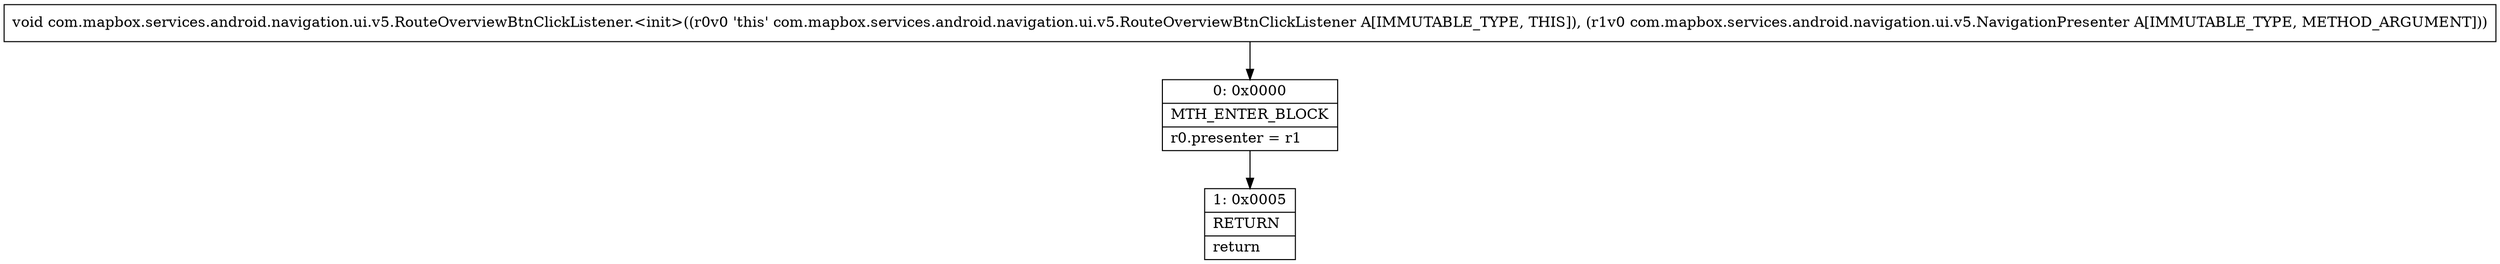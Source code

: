 digraph "CFG forcom.mapbox.services.android.navigation.ui.v5.RouteOverviewBtnClickListener.\<init\>(Lcom\/mapbox\/services\/android\/navigation\/ui\/v5\/NavigationPresenter;)V" {
Node_0 [shape=record,label="{0\:\ 0x0000|MTH_ENTER_BLOCK\l|r0.presenter = r1\l}"];
Node_1 [shape=record,label="{1\:\ 0x0005|RETURN\l|return\l}"];
MethodNode[shape=record,label="{void com.mapbox.services.android.navigation.ui.v5.RouteOverviewBtnClickListener.\<init\>((r0v0 'this' com.mapbox.services.android.navigation.ui.v5.RouteOverviewBtnClickListener A[IMMUTABLE_TYPE, THIS]), (r1v0 com.mapbox.services.android.navigation.ui.v5.NavigationPresenter A[IMMUTABLE_TYPE, METHOD_ARGUMENT])) }"];
MethodNode -> Node_0;
Node_0 -> Node_1;
}

